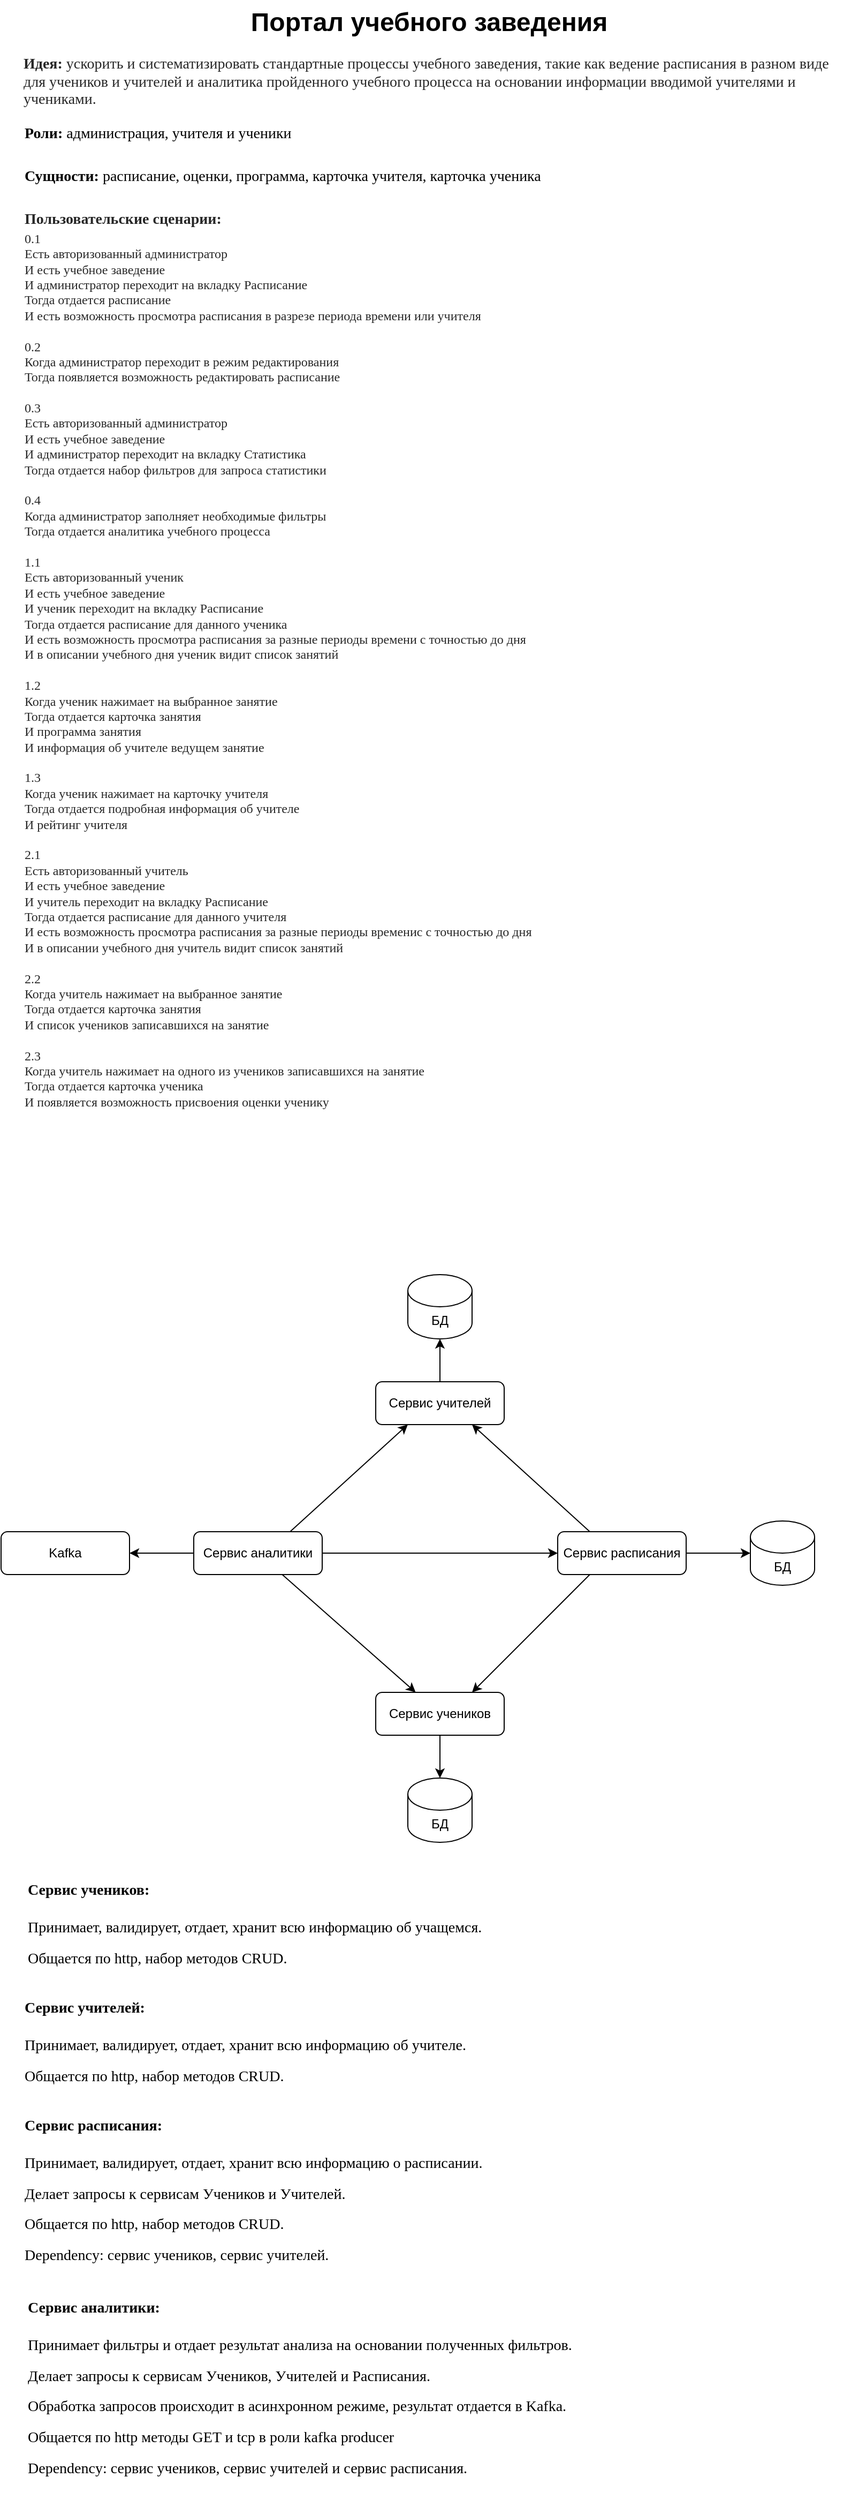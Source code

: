 <mxfile version="24.0.7" type="device">
  <diagram id="C5RBs43oDa-KdzZeNtuy" name="Page-1">
    <mxGraphModel dx="1306" dy="837" grid="1" gridSize="10" guides="1" tooltips="1" connect="1" arrows="1" fold="1" page="1" pageScale="1" pageWidth="827" pageHeight="1169" math="0" shadow="0">
      <root>
        <mxCell id="WIyWlLk6GJQsqaUBKTNV-0" />
        <mxCell id="WIyWlLk6GJQsqaUBKTNV-1" parent="WIyWlLk6GJQsqaUBKTNV-0" />
        <mxCell id="WIyWlLk6GJQsqaUBKTNV-7" value="Сервис учеников" style="rounded=1;whiteSpace=wrap;html=1;fontSize=12;glass=0;strokeWidth=1;shadow=0;" parent="WIyWlLk6GJQsqaUBKTNV-1" vertex="1">
          <mxGeometry x="370" y="1600" width="120" height="40" as="geometry" />
        </mxCell>
        <mxCell id="jaama6yFhErnNW8vCP5A-0" value="БД" style="shape=cylinder3;whiteSpace=wrap;html=1;boundedLbl=1;backgroundOutline=1;size=15;" vertex="1" parent="WIyWlLk6GJQsqaUBKTNV-1">
          <mxGeometry x="400" y="1680" width="60" height="60" as="geometry" />
        </mxCell>
        <mxCell id="jaama6yFhErnNW8vCP5A-3" value="Сервис учителей" style="rounded=1;whiteSpace=wrap;html=1;fontSize=12;glass=0;strokeWidth=1;shadow=0;" vertex="1" parent="WIyWlLk6GJQsqaUBKTNV-1">
          <mxGeometry x="370" y="1310" width="120" height="40" as="geometry" />
        </mxCell>
        <mxCell id="jaama6yFhErnNW8vCP5A-4" value="БД" style="shape=cylinder3;whiteSpace=wrap;html=1;boundedLbl=1;backgroundOutline=1;size=15;" vertex="1" parent="WIyWlLk6GJQsqaUBKTNV-1">
          <mxGeometry x="400" y="1210" width="60" height="60" as="geometry" />
        </mxCell>
        <mxCell id="jaama6yFhErnNW8vCP5A-6" value="Сервис расписания" style="rounded=1;whiteSpace=wrap;html=1;fontSize=12;glass=0;strokeWidth=1;shadow=0;" vertex="1" parent="WIyWlLk6GJQsqaUBKTNV-1">
          <mxGeometry x="540" y="1450" width="120" height="40" as="geometry" />
        </mxCell>
        <mxCell id="jaama6yFhErnNW8vCP5A-7" value="БД" style="shape=cylinder3;whiteSpace=wrap;html=1;boundedLbl=1;backgroundOutline=1;size=15;" vertex="1" parent="WIyWlLk6GJQsqaUBKTNV-1">
          <mxGeometry x="720" y="1440" width="60" height="60" as="geometry" />
        </mxCell>
        <mxCell id="jaama6yFhErnNW8vCP5A-8" value="Сервис аналитики" style="rounded=1;whiteSpace=wrap;html=1;fontSize=12;glass=0;strokeWidth=1;shadow=0;" vertex="1" parent="WIyWlLk6GJQsqaUBKTNV-1">
          <mxGeometry x="200" y="1450" width="120" height="40" as="geometry" />
        </mxCell>
        <mxCell id="jaama6yFhErnNW8vCP5A-9" value="" style="endArrow=classic;html=1;rounded=0;entryX=0;entryY=0.5;entryDx=0;entryDy=0;exitX=1;exitY=0.5;exitDx=0;exitDy=0;" edge="1" parent="WIyWlLk6GJQsqaUBKTNV-1" source="jaama6yFhErnNW8vCP5A-8" target="jaama6yFhErnNW8vCP5A-6">
          <mxGeometry width="50" height="50" relative="1" as="geometry">
            <mxPoint x="640" y="1380" as="sourcePoint" />
            <mxPoint x="650" y="1540" as="targetPoint" />
          </mxGeometry>
        </mxCell>
        <mxCell id="jaama6yFhErnNW8vCP5A-10" value="" style="endArrow=classic;html=1;rounded=0;" edge="1" parent="WIyWlLk6GJQsqaUBKTNV-1" source="jaama6yFhErnNW8vCP5A-8" target="WIyWlLk6GJQsqaUBKTNV-7">
          <mxGeometry width="50" height="50" relative="1" as="geometry">
            <mxPoint x="400" y="1350" as="sourcePoint" />
            <mxPoint x="490" y="1430" as="targetPoint" />
          </mxGeometry>
        </mxCell>
        <mxCell id="jaama6yFhErnNW8vCP5A-11" value="" style="endArrow=classic;html=1;rounded=0;exitX=0.75;exitY=0;exitDx=0;exitDy=0;entryX=0.25;entryY=1;entryDx=0;entryDy=0;" edge="1" parent="WIyWlLk6GJQsqaUBKTNV-1" source="jaama6yFhErnNW8vCP5A-8" target="jaama6yFhErnNW8vCP5A-3">
          <mxGeometry width="50" height="50" relative="1" as="geometry">
            <mxPoint x="600" y="1590" as="sourcePoint" />
            <mxPoint x="650" y="1540" as="targetPoint" />
          </mxGeometry>
        </mxCell>
        <mxCell id="jaama6yFhErnNW8vCP5A-12" value="" style="endArrow=classic;html=1;rounded=0;entryX=0.5;entryY=1;entryDx=0;entryDy=0;entryPerimeter=0;" edge="1" parent="WIyWlLk6GJQsqaUBKTNV-1" target="jaama6yFhErnNW8vCP5A-4">
          <mxGeometry width="50" height="50" relative="1" as="geometry">
            <mxPoint x="430" y="1310" as="sourcePoint" />
            <mxPoint x="730" y="1410" as="targetPoint" />
          </mxGeometry>
        </mxCell>
        <mxCell id="jaama6yFhErnNW8vCP5A-13" value="" style="endArrow=classic;html=1;rounded=0;entryX=0.75;entryY=1;entryDx=0;entryDy=0;exitX=0.25;exitY=0;exitDx=0;exitDy=0;" edge="1" parent="WIyWlLk6GJQsqaUBKTNV-1" source="jaama6yFhErnNW8vCP5A-6" target="jaama6yFhErnNW8vCP5A-3">
          <mxGeometry width="50" height="50" relative="1" as="geometry">
            <mxPoint x="690" y="1500" as="sourcePoint" />
            <mxPoint x="740" y="1450" as="targetPoint" />
          </mxGeometry>
        </mxCell>
        <mxCell id="jaama6yFhErnNW8vCP5A-14" value="" style="endArrow=classic;html=1;rounded=0;entryX=0.75;entryY=0;entryDx=0;entryDy=0;exitX=0.25;exitY=1;exitDx=0;exitDy=0;" edge="1" parent="WIyWlLk6GJQsqaUBKTNV-1" source="jaama6yFhErnNW8vCP5A-6" target="WIyWlLk6GJQsqaUBKTNV-7">
          <mxGeometry width="50" height="50" relative="1" as="geometry">
            <mxPoint x="690" y="1500" as="sourcePoint" />
            <mxPoint x="740" y="1450" as="targetPoint" />
          </mxGeometry>
        </mxCell>
        <mxCell id="jaama6yFhErnNW8vCP5A-15" value="" style="endArrow=classic;html=1;rounded=0;exitX=1;exitY=0.5;exitDx=0;exitDy=0;entryX=0;entryY=0.5;entryDx=0;entryDy=0;entryPerimeter=0;" edge="1" parent="WIyWlLk6GJQsqaUBKTNV-1" source="jaama6yFhErnNW8vCP5A-6" target="jaama6yFhErnNW8vCP5A-7">
          <mxGeometry width="50" height="50" relative="1" as="geometry">
            <mxPoint x="690" y="1500" as="sourcePoint" />
            <mxPoint x="740" y="1450" as="targetPoint" />
          </mxGeometry>
        </mxCell>
        <mxCell id="jaama6yFhErnNW8vCP5A-16" value="" style="endArrow=classic;html=1;rounded=0;entryX=0.5;entryY=0;entryDx=0;entryDy=0;entryPerimeter=0;exitX=0.5;exitY=1;exitDx=0;exitDy=0;" edge="1" parent="WIyWlLk6GJQsqaUBKTNV-1" source="WIyWlLk6GJQsqaUBKTNV-7" target="jaama6yFhErnNW8vCP5A-0">
          <mxGeometry width="50" height="50" relative="1" as="geometry">
            <mxPoint x="680" y="1510" as="sourcePoint" />
            <mxPoint x="730" y="1460" as="targetPoint" />
          </mxGeometry>
        </mxCell>
        <mxCell id="jaama6yFhErnNW8vCP5A-21" value="Kafka" style="rounded=1;whiteSpace=wrap;html=1;fontSize=12;glass=0;strokeWidth=1;shadow=0;" vertex="1" parent="WIyWlLk6GJQsqaUBKTNV-1">
          <mxGeometry x="20" y="1450" width="120" height="40" as="geometry" />
        </mxCell>
        <mxCell id="jaama6yFhErnNW8vCP5A-22" value="" style="endArrow=classic;html=1;rounded=0;entryX=1;entryY=0.5;entryDx=0;entryDy=0;exitX=0;exitY=0.5;exitDx=0;exitDy=0;" edge="1" parent="WIyWlLk6GJQsqaUBKTNV-1" source="jaama6yFhErnNW8vCP5A-8" target="jaama6yFhErnNW8vCP5A-21">
          <mxGeometry width="50" height="50" relative="1" as="geometry">
            <mxPoint x="490" y="1490" as="sourcePoint" />
            <mxPoint x="540" y="1440" as="targetPoint" />
          </mxGeometry>
        </mxCell>
        <mxCell id="jaama6yFhErnNW8vCP5A-23" value="&lt;h1 style=&quot;margin-top: 0px;&quot;&gt;Портал учебного заведения&lt;/h1&gt;&lt;p style=&quot;text-align: left;&quot;&gt;&lt;span style=&quot;caret-color: rgba(0, 0, 0, 0.847); color: rgba(0, 0, 0, 0.847);&quot;&gt;&lt;font face=&quot;Times New Roman&quot; style=&quot;font-size: 14px;&quot;&gt;&lt;b style=&quot;&quot;&gt;Идея:&lt;/b&gt; ускорить и систематизировать стандартные процессы учебного заведения, такие как ведение расписания в разном виде для учеников и учителей и аналитика пройденного учебного процесса на основании информации вводимой учителями и учениками.&lt;/font&gt;&lt;/span&gt;&lt;br&gt;&lt;/p&gt;" style="text;html=1;whiteSpace=wrap;overflow=hidden;rounded=0;align=center;" vertex="1" parent="WIyWlLk6GJQsqaUBKTNV-1">
          <mxGeometry x="40" y="20" width="760" height="100" as="geometry" />
        </mxCell>
        <mxCell id="jaama6yFhErnNW8vCP5A-24" value="&lt;h1 style=&quot;margin-top: 0px;&quot;&gt;&lt;font face=&quot;Times New Roman&quot;&gt;&lt;font style=&quot;font-size: 14px;&quot;&gt;&lt;span style=&quot;background-color: initial;&quot;&gt;Роли:&amp;nbsp;&lt;/span&gt;&lt;/font&gt;&lt;font style=&quot;font-size: 14px; font-weight: normal;&quot;&gt;администрация, учителя и ученики&lt;/font&gt;&lt;/font&gt;&lt;/h1&gt;" style="text;html=1;whiteSpace=wrap;overflow=hidden;rounded=0;" vertex="1" parent="WIyWlLk6GJQsqaUBKTNV-1">
          <mxGeometry x="40" y="120" width="760" height="40" as="geometry" />
        </mxCell>
        <mxCell id="jaama6yFhErnNW8vCP5A-25" value="&lt;h1 style=&quot;margin-top: 0px;&quot;&gt;&lt;font face=&quot;Times New Roman&quot;&gt;&lt;font style=&quot;font-size: 14px;&quot;&gt;&lt;span style=&quot;background-color: initial;&quot;&gt;Сущности:&amp;nbsp;&lt;/span&gt;&lt;/font&gt;&lt;font style=&quot;font-size: 14px; font-weight: normal;&quot;&gt;расписание, оценки, программа, карточка учителя, карточка ученика&lt;/font&gt;&lt;/font&gt;&lt;/h1&gt;" style="text;html=1;whiteSpace=wrap;overflow=hidden;rounded=0;" vertex="1" parent="WIyWlLk6GJQsqaUBKTNV-1">
          <mxGeometry x="40" y="160" width="760" height="40" as="geometry" />
        </mxCell>
        <mxCell id="jaama6yFhErnNW8vCP5A-26" value="&lt;h1 style=&quot;margin-top: 0px;&quot;&gt;&lt;div style=&quot;caret-color: rgba(0, 0, 0, 0.847); color: rgba(0, 0, 0, 0.847);&quot;&gt;&lt;font style=&quot;font-size: 14px;&quot; face=&quot;Times New Roman&quot;&gt;Пользовательские сценарии:&lt;/font&gt;&lt;/div&gt;&lt;div style=&quot;caret-color: rgba(0, 0, 0, 0.847); color: rgba(0, 0, 0, 0.847); font-family: -apple-system-font; font-size: 12px; font-weight: 400;&quot;&gt;0.1&lt;/div&gt;&lt;div style=&quot;caret-color: rgba(0, 0, 0, 0.847); color: rgba(0, 0, 0, 0.847); font-family: -apple-system-font; font-size: 12px; font-weight: 400;&quot;&gt;Есть авторизованный администратор&amp;nbsp;&lt;/div&gt;&lt;div style=&quot;caret-color: rgba(0, 0, 0, 0.847); color: rgba(0, 0, 0, 0.847); font-family: -apple-system-font; font-size: 12px; font-weight: 400;&quot;&gt;И есть учебное заведение&amp;nbsp;&lt;br&gt;&lt;/div&gt;&lt;div style=&quot;caret-color: rgba(0, 0, 0, 0.847); color: rgba(0, 0, 0, 0.847); font-family: -apple-system-font; font-size: 12px; font-weight: 400;&quot;&gt;И администратор переходит на вкладку Расписание&lt;/div&gt;&lt;div style=&quot;caret-color: rgba(0, 0, 0, 0.847); color: rgba(0, 0, 0, 0.847); font-family: -apple-system-font; font-size: 12px; font-weight: 400;&quot;&gt;Тогда отдается расписание&lt;/div&gt;&lt;div style=&quot;caret-color: rgba(0, 0, 0, 0.847); color: rgba(0, 0, 0, 0.847); font-family: -apple-system-font; font-size: 12px; font-weight: 400;&quot;&gt;И есть возможность просмотра расписания в разрезе периода времени или учителя&lt;/div&gt;&lt;div style=&quot;caret-color: rgba(0, 0, 0, 0.847); color: rgba(0, 0, 0, 0.847); font-family: -apple-system-font; font-size: 12px; font-weight: 400;&quot;&gt;&lt;br&gt;&lt;/div&gt;&lt;div style=&quot;caret-color: rgba(0, 0, 0, 0.847); color: rgba(0, 0, 0, 0.847); font-family: -apple-system-font; font-size: 12px; font-weight: 400;&quot;&gt;0.2&lt;/div&gt;&lt;div style=&quot;caret-color: rgba(0, 0, 0, 0.847); color: rgba(0, 0, 0, 0.847); font-family: -apple-system-font; font-size: 12px; font-weight: 400;&quot;&gt;Когда администратор переходит в режим редактирования&lt;/div&gt;&lt;div style=&quot;caret-color: rgba(0, 0, 0, 0.847); color: rgba(0, 0, 0, 0.847); font-family: -apple-system-font; font-size: 12px; font-weight: 400;&quot;&gt;Тогда появляется возможность редактировать расписание&lt;/div&gt;&lt;div style=&quot;caret-color: rgba(0, 0, 0, 0.847); color: rgba(0, 0, 0, 0.847); font-family: -apple-system-font; font-size: 12px; font-weight: 400;&quot;&gt;&lt;br&gt;&lt;/div&gt;&lt;div style=&quot;caret-color: rgba(0, 0, 0, 0.847); color: rgba(0, 0, 0, 0.847); font-family: -apple-system-font; font-size: 12px; font-weight: 400;&quot;&gt;0.3&amp;nbsp;&lt;/div&gt;&lt;div style=&quot;caret-color: rgba(0, 0, 0, 0.847); color: rgba(0, 0, 0, 0.847); font-family: -apple-system-font; font-size: 12px; font-weight: 400;&quot;&gt;&lt;div&gt;Есть авторизованный администратор&amp;nbsp;&lt;/div&gt;&lt;div&gt;И есть учебное заведение&amp;nbsp;&lt;br&gt;&lt;/div&gt;&lt;div&gt;И администратор переходит на вкладку Статистика&lt;/div&gt;&lt;/div&gt;&lt;div style=&quot;caret-color: rgba(0, 0, 0, 0.847); color: rgba(0, 0, 0, 0.847); font-family: -apple-system-font; font-size: 12px; font-weight: 400;&quot;&gt;Тогда отдается набор фильтров для запроса статистики&lt;/div&gt;&lt;div style=&quot;caret-color: rgba(0, 0, 0, 0.847); color: rgba(0, 0, 0, 0.847); font-family: -apple-system-font; font-size: 12px; font-weight: 400;&quot;&gt;&lt;br&gt;&lt;/div&gt;&lt;div style=&quot;caret-color: rgba(0, 0, 0, 0.847); color: rgba(0, 0, 0, 0.847); font-family: -apple-system-font; font-size: 12px; font-weight: 400;&quot;&gt;0.4&lt;/div&gt;&lt;div style=&quot;caret-color: rgba(0, 0, 0, 0.847); color: rgba(0, 0, 0, 0.847); font-family: -apple-system-font; font-size: 12px; font-weight: 400;&quot;&gt;Когда администратор заполняет необходимые фильтры&lt;/div&gt;&lt;div style=&quot;caret-color: rgba(0, 0, 0, 0.847); color: rgba(0, 0, 0, 0.847); font-family: -apple-system-font; font-size: 12px; font-weight: 400;&quot;&gt;Тогда отдается аналитика учебного процесса&lt;/div&gt;&lt;div style=&quot;caret-color: rgba(0, 0, 0, 0.847); color: rgba(0, 0, 0, 0.847); font-family: -apple-system-font; font-size: 12px; font-weight: 400;&quot;&gt;&lt;br&gt;&lt;/div&gt;&lt;div style=&quot;caret-color: rgba(0, 0, 0, 0.847); color: rgba(0, 0, 0, 0.847); font-family: -apple-system-font; font-size: 12px; font-weight: 400;&quot;&gt;1.1&lt;/div&gt;&lt;div style=&quot;caret-color: rgba(0, 0, 0, 0.847); color: rgba(0, 0, 0, 0.847); font-family: -apple-system-font; font-size: 12px; font-weight: 400;&quot;&gt;Есть авторизованный ученик&lt;/div&gt;&lt;div style=&quot;caret-color: rgba(0, 0, 0, 0.847); color: rgba(0, 0, 0, 0.847); font-family: -apple-system-font; font-size: 12px; font-weight: 400;&quot;&gt;И есть учебное заведение&amp;nbsp;&lt;/div&gt;&lt;div style=&quot;caret-color: rgba(0, 0, 0, 0.847); color: rgba(0, 0, 0, 0.847); font-family: -apple-system-font; font-size: 12px; font-weight: 400;&quot;&gt;И ученик переходит на вкладку Расписание&lt;/div&gt;&lt;div style=&quot;caret-color: rgba(0, 0, 0, 0.847); color: rgba(0, 0, 0, 0.847); font-family: -apple-system-font; font-size: 12px; font-weight: 400;&quot;&gt;Тогда отдается расписание для данного ученика&lt;/div&gt;&lt;div style=&quot;caret-color: rgba(0, 0, 0, 0.847); color: rgba(0, 0, 0, 0.847); font-family: -apple-system-font; font-size: 12px; font-weight: 400;&quot;&gt;И есть возможность просмотра расписания за разные периоды времени с точностью до дня&lt;/div&gt;&lt;div style=&quot;caret-color: rgba(0, 0, 0, 0.847); color: rgba(0, 0, 0, 0.847); font-family: -apple-system-font; font-size: 12px; font-weight: 400;&quot;&gt;И в описании учебного дня ученик видит список занятий&lt;/div&gt;&lt;div style=&quot;caret-color: rgba(0, 0, 0, 0.847); color: rgba(0, 0, 0, 0.847); font-family: -apple-system-font; font-size: 12px; font-weight: 400;&quot;&gt;&lt;br&gt;&lt;/div&gt;&lt;div style=&quot;caret-color: rgba(0, 0, 0, 0.847); color: rgba(0, 0, 0, 0.847); font-family: -apple-system-font; font-size: 12px; font-weight: 400;&quot;&gt;1.2&lt;/div&gt;&lt;div style=&quot;caret-color: rgba(0, 0, 0, 0.847); color: rgba(0, 0, 0, 0.847); font-family: -apple-system-font; font-size: 12px; font-weight: 400;&quot;&gt;Когда ученик нажимает на выбранное занятие&lt;/div&gt;&lt;div style=&quot;caret-color: rgba(0, 0, 0, 0.847); color: rgba(0, 0, 0, 0.847); font-family: -apple-system-font; font-size: 12px; font-weight: 400;&quot;&gt;Тогда отдается&amp;nbsp;карточка занятия&lt;br&gt;&lt;/div&gt;&lt;div style=&quot;caret-color: rgba(0, 0, 0, 0.847); color: rgba(0, 0, 0, 0.847); font-family: -apple-system-font; font-size: 12px; font-weight: 400;&quot;&gt;И программа занятия&lt;/div&gt;&lt;div style=&quot;caret-color: rgba(0, 0, 0, 0.847); color: rgba(0, 0, 0, 0.847); font-family: -apple-system-font; font-size: 12px; font-weight: 400;&quot;&gt;И информация об учителе ведущем занятие&lt;/div&gt;&lt;div style=&quot;caret-color: rgba(0, 0, 0, 0.847); color: rgba(0, 0, 0, 0.847); font-family: -apple-system-font; font-size: 12px; font-weight: 400;&quot;&gt;&lt;br&gt;&lt;/div&gt;&lt;div style=&quot;caret-color: rgba(0, 0, 0, 0.847); color: rgba(0, 0, 0, 0.847); font-family: -apple-system-font; font-size: 12px; font-weight: 400;&quot;&gt;1.3&lt;/div&gt;&lt;div style=&quot;caret-color: rgba(0, 0, 0, 0.847); color: rgba(0, 0, 0, 0.847); font-family: -apple-system-font; font-size: 12px; font-weight: 400;&quot;&gt;Когда ученик нажимает на карточку учителя&lt;br&gt;&lt;/div&gt;&lt;div style=&quot;caret-color: rgba(0, 0, 0, 0.847); color: rgba(0, 0, 0, 0.847); font-family: -apple-system-font; font-size: 12px; font-weight: 400;&quot;&gt;Тогда отдается подробная информация об учителе&lt;/div&gt;&lt;div style=&quot;caret-color: rgba(0, 0, 0, 0.847); color: rgba(0, 0, 0, 0.847); font-family: -apple-system-font; font-size: 12px; font-weight: 400;&quot;&gt;И рейтинг учителя&lt;/div&gt;&lt;div style=&quot;caret-color: rgba(0, 0, 0, 0.847); color: rgba(0, 0, 0, 0.847); font-family: -apple-system-font; font-size: 12px; font-weight: 400;&quot;&gt;&lt;br&gt;&lt;/div&gt;&lt;div style=&quot;caret-color: rgba(0, 0, 0, 0.847); color: rgba(0, 0, 0, 0.847); font-family: -apple-system-font; font-size: 12px; font-weight: 400;&quot;&gt;&lt;div&gt;2.1&lt;/div&gt;&lt;div&gt;Есть авторизованный учитель&lt;/div&gt;&lt;div&gt;И есть учебное заведение&amp;nbsp;&lt;/div&gt;&lt;div&gt;И учитель переходит на вкладку Расписание&lt;/div&gt;&lt;div&gt;Тогда отдается&amp;nbsp;расписание для данного учителя&lt;/div&gt;&lt;div&gt;И есть возможность просмотра расписания за разные периоды временис с точностью до дня&lt;/div&gt;&lt;div&gt;И в описании учебного дня учитель видит список занятий&lt;/div&gt;&lt;div&gt;&lt;br&gt;&lt;/div&gt;&lt;div&gt;2.2&lt;/div&gt;&lt;div&gt;Когда учитель нажимает на выбранное занятие&amp;nbsp;&lt;/div&gt;&lt;div&gt;Тогда отдается&amp;nbsp;карточка занятия&lt;/div&gt;&lt;div&gt;И список учеников записавшихся на занятие&lt;/div&gt;&lt;div&gt;&lt;br&gt;&lt;/div&gt;&lt;div&gt;2.3&lt;/div&gt;&lt;/div&gt;&lt;div style=&quot;caret-color: rgba(0, 0, 0, 0.847); color: rgba(0, 0, 0, 0.847); font-family: -apple-system-font; font-size: 12px; font-weight: 400;&quot;&gt;Когда учитель нажимает на одного из учеников записавшихся на занятие&lt;br&gt;&lt;/div&gt;&lt;div style=&quot;caret-color: rgba(0, 0, 0, 0.847); color: rgba(0, 0, 0, 0.847); font-family: -apple-system-font; font-size: 12px; font-weight: 400;&quot;&gt;Тогда отдается карточка ученика&amp;nbsp;&lt;/div&gt;&lt;div style=&quot;caret-color: rgba(0, 0, 0, 0.847); color: rgba(0, 0, 0, 0.847); font-family: -apple-system-font; font-size: 12px; font-weight: 400;&quot;&gt;И появляется возможность присвоения оценки ученику&lt;/div&gt;&lt;/h1&gt;" style="text;html=1;whiteSpace=wrap;overflow=hidden;rounded=0;" vertex="1" parent="WIyWlLk6GJQsqaUBKTNV-1">
          <mxGeometry x="40" y="200" width="760" height="870" as="geometry" />
        </mxCell>
        <mxCell id="jaama6yFhErnNW8vCP5A-27" value="&lt;h1 style=&quot;margin-top: 0px;&quot;&gt;&lt;font face=&quot;Times New Roman&quot; style=&quot;font-size: 14px;&quot;&gt;Сервис учеников:&lt;/font&gt;&lt;/h1&gt;&lt;p&gt;&lt;font style=&quot;font-size: 14px;&quot; face=&quot;Times New Roman&quot;&gt;Принимает, валидирует, отдает, хранит всю информацию об учащемся.&lt;/font&gt;&lt;/p&gt;&lt;p&gt;&lt;font style=&quot;font-size: 14px;&quot; face=&quot;Times New Roman&quot;&gt;Общается по http, набор методов CRUD.&lt;/font&gt;&lt;/p&gt;" style="text;html=1;whiteSpace=wrap;overflow=hidden;rounded=0;" vertex="1" parent="WIyWlLk6GJQsqaUBKTNV-1">
          <mxGeometry x="43" y="1760" width="757" height="110" as="geometry" />
        </mxCell>
        <mxCell id="jaama6yFhErnNW8vCP5A-28" value="&lt;h1 style=&quot;margin-top: 0px;&quot;&gt;&lt;font face=&quot;Times New Roman&quot; style=&quot;font-size: 14px;&quot;&gt;Сервис учителей:&lt;/font&gt;&lt;/h1&gt;&lt;p&gt;&lt;font style=&quot;font-size: 14px;&quot; face=&quot;Times New Roman&quot;&gt;Принимает,&amp;nbsp;&lt;/font&gt;&lt;span style=&quot;font-family: &amp;quot;Times New Roman&amp;quot;; font-size: 14px; background-color: initial;&quot;&gt;валидирует,&lt;/span&gt;&lt;span style=&quot;font-size: 14px; font-family: &amp;quot;Times New Roman&amp;quot;; background-color: initial;&quot;&gt;&amp;nbsp;отдает, хранит всю информацию об учителе.&lt;/span&gt;&lt;/p&gt;&lt;p&gt;&lt;span style=&quot;font-family: &amp;quot;Times New Roman&amp;quot;; font-size: 14px;&quot;&gt;Общается по http, набор методов CRUD.&lt;/span&gt;&lt;span style=&quot;font-size: 14px; font-family: &amp;quot;Times New Roman&amp;quot;; background-color: initial;&quot;&gt;&lt;br&gt;&lt;/span&gt;&lt;/p&gt;" style="text;html=1;whiteSpace=wrap;overflow=hidden;rounded=0;" vertex="1" parent="WIyWlLk6GJQsqaUBKTNV-1">
          <mxGeometry x="40" y="1870" width="760" height="110" as="geometry" />
        </mxCell>
        <mxCell id="jaama6yFhErnNW8vCP5A-29" value="&lt;h1 style=&quot;margin-top: 0px;&quot;&gt;&lt;font face=&quot;Times New Roman&quot; style=&quot;font-size: 14px;&quot;&gt;Сервис расписания:&lt;/font&gt;&lt;/h1&gt;&lt;p&gt;&lt;font style=&quot;font-size: 14px;&quot; face=&quot;Times New Roman&quot;&gt;Принимает,&amp;nbsp;&lt;/font&gt;&lt;span style=&quot;font-family: &amp;quot;Times New Roman&amp;quot;; font-size: 14px; background-color: initial;&quot;&gt;валидирует,&amp;nbsp;&lt;/span&gt;&lt;span style=&quot;font-size: 14px; font-family: &amp;quot;Times New Roman&amp;quot;; background-color: initial;&quot;&gt;отдает, хранит всю информацию о расписании.&lt;/span&gt;&lt;/p&gt;&lt;p&gt;&lt;span style=&quot;font-size: 14px; font-family: &amp;quot;Times New Roman&amp;quot;; background-color: initial;&quot;&gt;Делает запросы к сервисам Учеников и Учителей.&lt;/span&gt;&lt;/p&gt;&lt;p&gt;&lt;span style=&quot;font-family: &amp;quot;Times New Roman&amp;quot;; font-size: 14px;&quot;&gt;Общается по http, набор методов CRUD.&lt;/span&gt;&lt;span style=&quot;font-size: 14px; font-family: &amp;quot;Times New Roman&amp;quot;; background-color: initial;&quot;&gt;&lt;br&gt;&lt;/span&gt;&lt;/p&gt;&lt;p&gt;&lt;font face=&quot;Times New Roman&quot;&gt;&lt;span style=&quot;font-size: 14px;&quot;&gt;Dependency: сервис учеников, сервис учителей.&lt;/span&gt;&lt;/font&gt;&lt;/p&gt;" style="text;html=1;whiteSpace=wrap;overflow=hidden;rounded=0;" vertex="1" parent="WIyWlLk6GJQsqaUBKTNV-1">
          <mxGeometry x="40" y="1980" width="770" height="170" as="geometry" />
        </mxCell>
        <mxCell id="jaama6yFhErnNW8vCP5A-31" value="&lt;h1 style=&quot;margin-top: 0px;&quot;&gt;&lt;font face=&quot;Times New Roman&quot; style=&quot;font-size: 14px;&quot;&gt;Сервис аналитики:&lt;/font&gt;&lt;/h1&gt;&lt;p&gt;&lt;font style=&quot;font-size: 14px;&quot; face=&quot;Times New Roman&quot;&gt;Принимает фильтры и&lt;/font&gt;&lt;span style=&quot;font-family: &amp;quot;Times New Roman&amp;quot;; font-size: 14px; background-color: initial;&quot;&gt;&amp;nbsp;&lt;/span&gt;&lt;span style=&quot;font-size: 14px; font-family: &amp;quot;Times New Roman&amp;quot;; background-color: initial;&quot;&gt;отдает результат анализа на основании полученных фильтров.&lt;/span&gt;&lt;/p&gt;&lt;p&gt;&lt;span style=&quot;font-size: 14px; font-family: &amp;quot;Times New Roman&amp;quot;; background-color: initial;&quot;&gt;Делает запросы к сервисам Учеников, Учителей и Расписания.&lt;/span&gt;&lt;/p&gt;&lt;p&gt;&lt;font face=&quot;Times New Roman&quot;&gt;&lt;span style=&quot;font-size: 14px;&quot;&gt;Обработка запросов происходит в асинхронном режиме, результат отдается в Kafka.&lt;/span&gt;&lt;/font&gt;&lt;/p&gt;&lt;p&gt;&lt;font face=&quot;Times New Roman&quot;&gt;&lt;span style=&quot;font-size: 14px;&quot;&gt;Общается по http методы GET и tcp в роли kafka producer&lt;/span&gt;&lt;/font&gt;&lt;/p&gt;&lt;p&gt;&lt;font face=&quot;Times New Roman&quot;&gt;&lt;span style=&quot;font-size: 14px;&quot;&gt;Dependency:&amp;nbsp;&lt;/span&gt;&lt;/font&gt;&lt;span style=&quot;font-family: &amp;quot;Times New Roman&amp;quot;; font-size: 14px; background-color: initial;&quot;&gt;сервис учеников, сервис учителей и сервис расписания.&lt;/span&gt;&lt;/p&gt;" style="text;html=1;whiteSpace=wrap;overflow=hidden;rounded=0;" vertex="1" parent="WIyWlLk6GJQsqaUBKTNV-1">
          <mxGeometry x="43" y="2150" width="770" height="200" as="geometry" />
        </mxCell>
      </root>
    </mxGraphModel>
  </diagram>
</mxfile>
